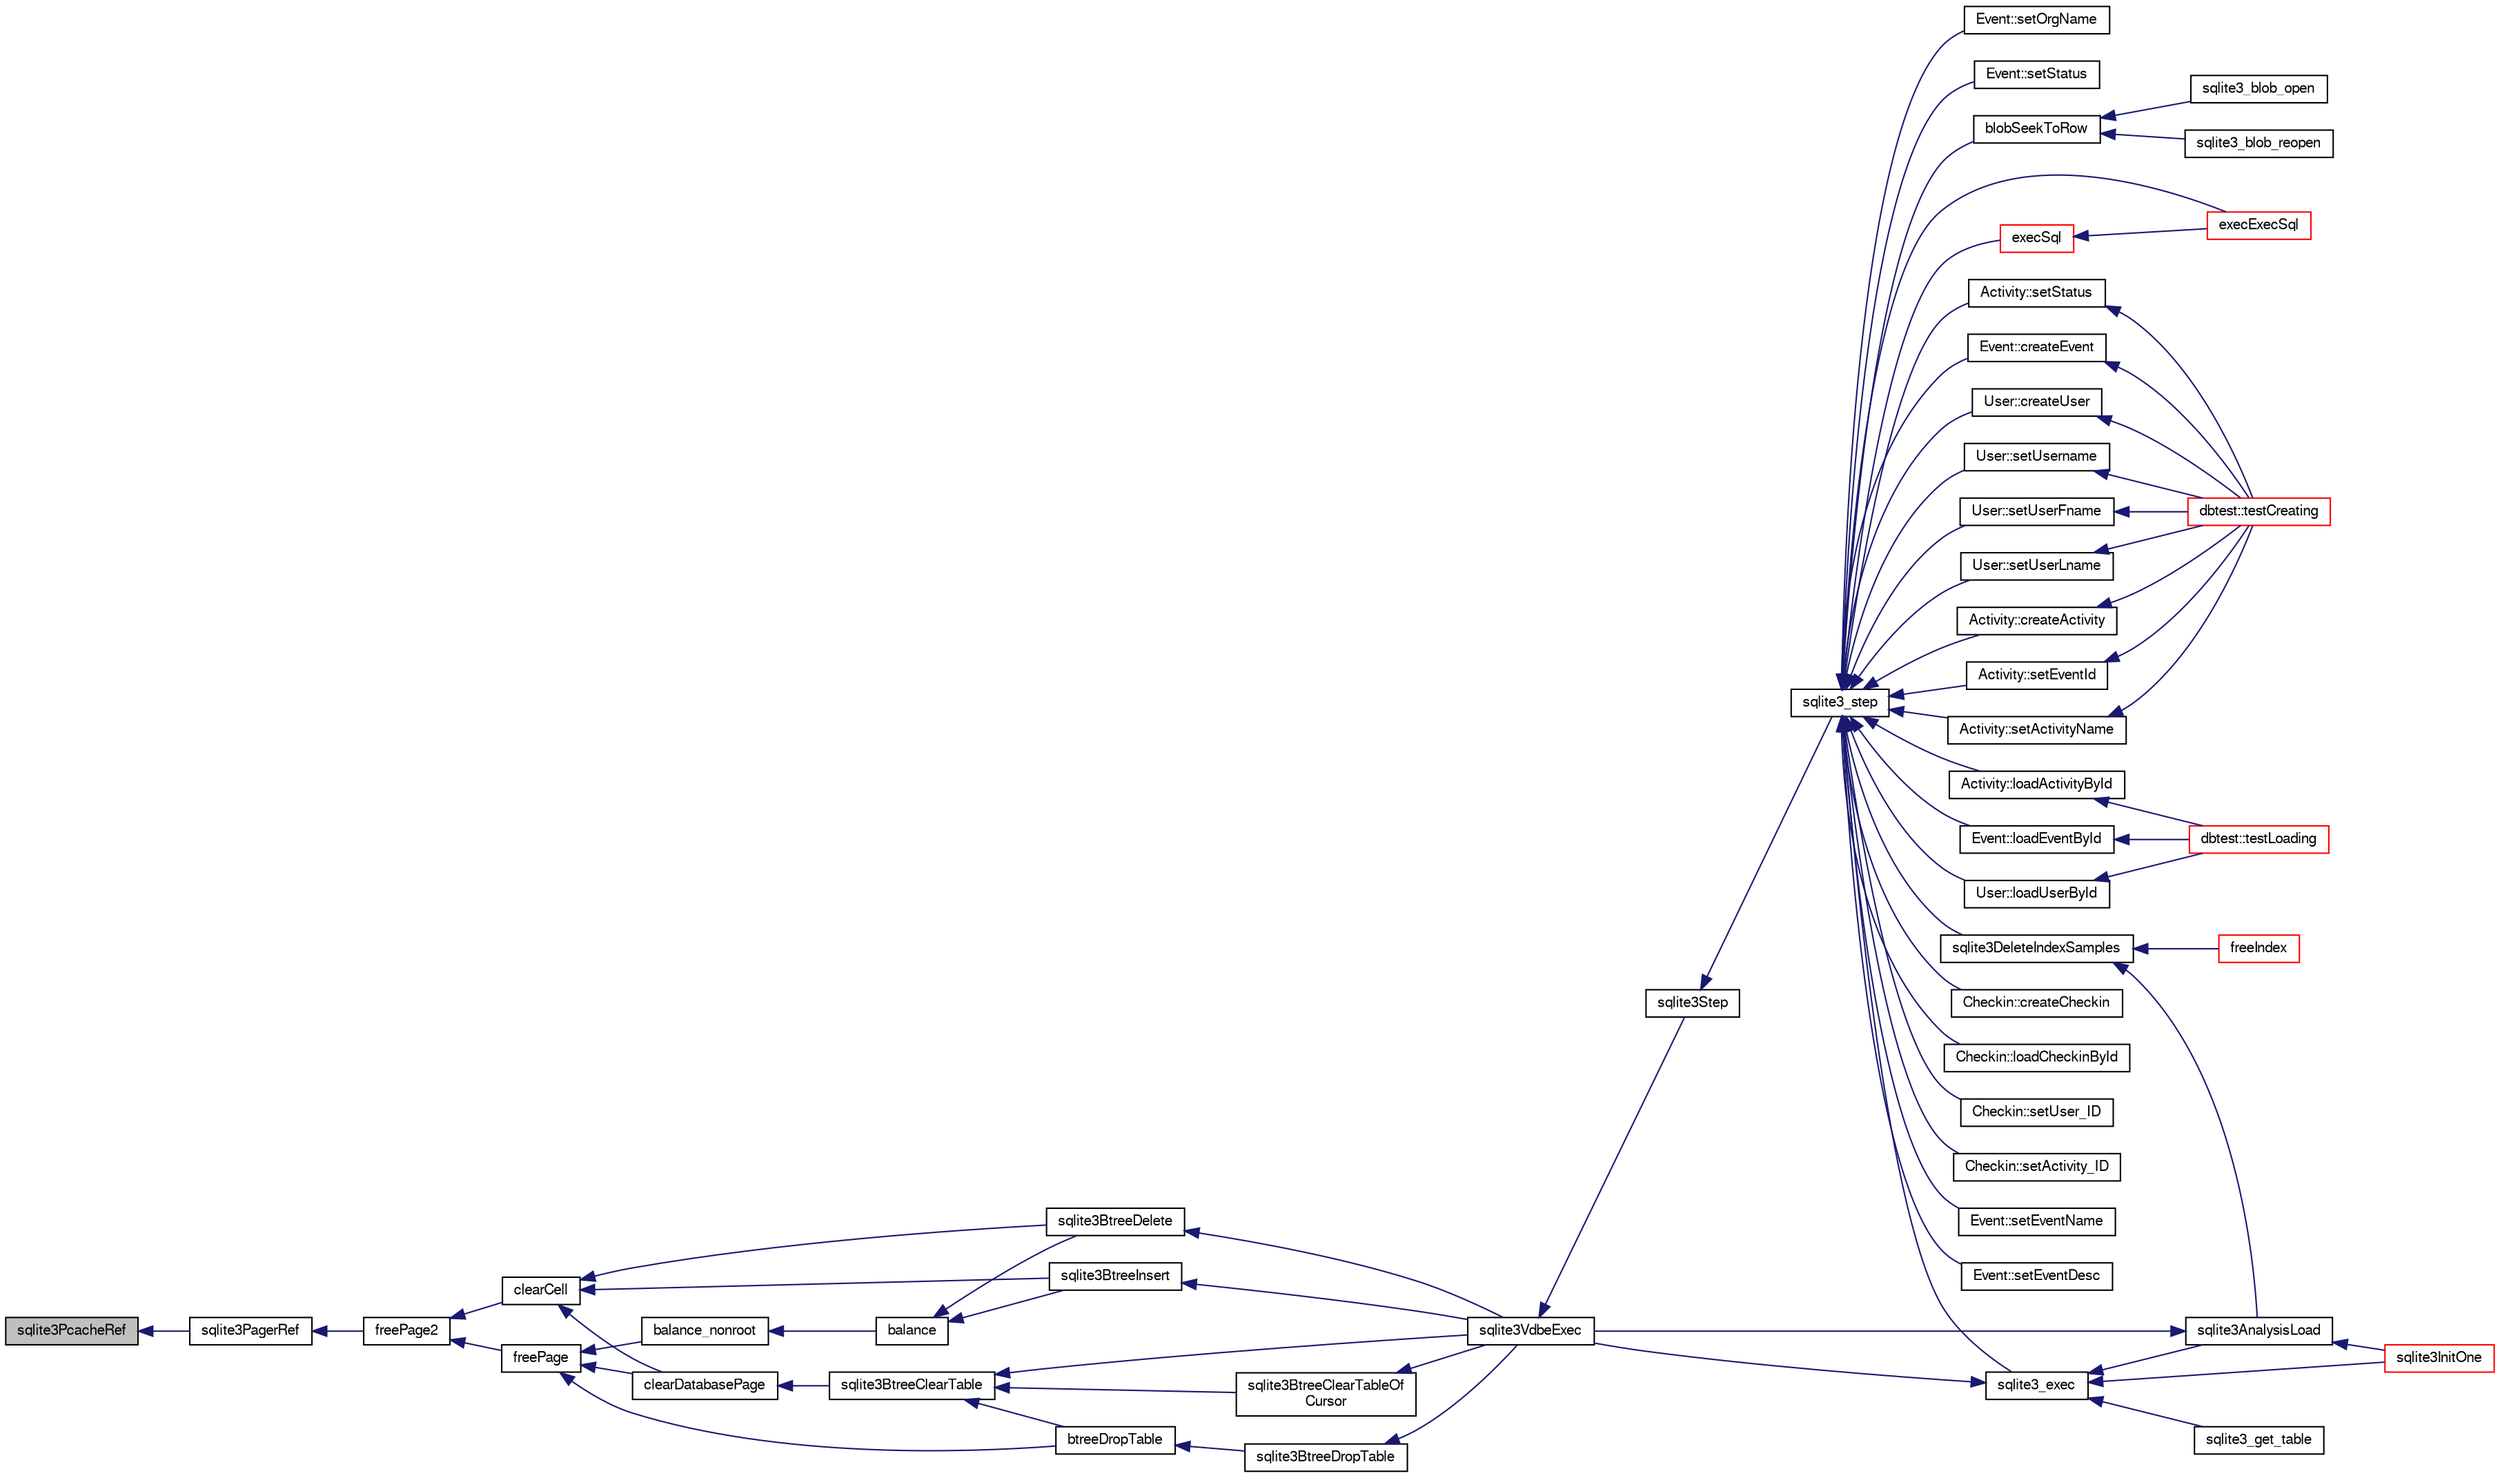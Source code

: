 digraph "sqlite3PcacheRef"
{
  edge [fontname="FreeSans",fontsize="10",labelfontname="FreeSans",labelfontsize="10"];
  node [fontname="FreeSans",fontsize="10",shape=record];
  rankdir="LR";
  Node656922 [label="sqlite3PcacheRef",height=0.2,width=0.4,color="black", fillcolor="grey75", style="filled", fontcolor="black"];
  Node656922 -> Node656923 [dir="back",color="midnightblue",fontsize="10",style="solid",fontname="FreeSans"];
  Node656923 [label="sqlite3PagerRef",height=0.2,width=0.4,color="black", fillcolor="white", style="filled",URL="$sqlite3_8c.html#a7be91204280374e8f7132f371b4439ab"];
  Node656923 -> Node656924 [dir="back",color="midnightblue",fontsize="10",style="solid",fontname="FreeSans"];
  Node656924 [label="freePage2",height=0.2,width=0.4,color="black", fillcolor="white", style="filled",URL="$sqlite3_8c.html#a625a2c2bdaf95cdb3a7cb945201f7efb"];
  Node656924 -> Node656925 [dir="back",color="midnightblue",fontsize="10",style="solid",fontname="FreeSans"];
  Node656925 [label="freePage",height=0.2,width=0.4,color="black", fillcolor="white", style="filled",URL="$sqlite3_8c.html#ad98f5006fdec390948dd2966cf0cf12f"];
  Node656925 -> Node656926 [dir="back",color="midnightblue",fontsize="10",style="solid",fontname="FreeSans"];
  Node656926 [label="balance_nonroot",height=0.2,width=0.4,color="black", fillcolor="white", style="filled",URL="$sqlite3_8c.html#a513ba5c0beb3462a4b60064469f1539d"];
  Node656926 -> Node656927 [dir="back",color="midnightblue",fontsize="10",style="solid",fontname="FreeSans"];
  Node656927 [label="balance",height=0.2,width=0.4,color="black", fillcolor="white", style="filled",URL="$sqlite3_8c.html#a173f7c872fb68ccd3a20440d640b66c7"];
  Node656927 -> Node656928 [dir="back",color="midnightblue",fontsize="10",style="solid",fontname="FreeSans"];
  Node656928 [label="sqlite3BtreeInsert",height=0.2,width=0.4,color="black", fillcolor="white", style="filled",URL="$sqlite3_8c.html#aa6c6b68ed28d38984e5fa329794d7f02"];
  Node656928 -> Node656929 [dir="back",color="midnightblue",fontsize="10",style="solid",fontname="FreeSans"];
  Node656929 [label="sqlite3VdbeExec",height=0.2,width=0.4,color="black", fillcolor="white", style="filled",URL="$sqlite3_8c.html#a8ce40a614bdc56719c4d642b1e4dfb21"];
  Node656929 -> Node656930 [dir="back",color="midnightblue",fontsize="10",style="solid",fontname="FreeSans"];
  Node656930 [label="sqlite3Step",height=0.2,width=0.4,color="black", fillcolor="white", style="filled",URL="$sqlite3_8c.html#a3f2872e873e2758a4beedad1d5113554"];
  Node656930 -> Node656931 [dir="back",color="midnightblue",fontsize="10",style="solid",fontname="FreeSans"];
  Node656931 [label="sqlite3_step",height=0.2,width=0.4,color="black", fillcolor="white", style="filled",URL="$sqlite3_8h.html#ac1e491ce36b7471eb28387f7d3c74334"];
  Node656931 -> Node656932 [dir="back",color="midnightblue",fontsize="10",style="solid",fontname="FreeSans"];
  Node656932 [label="Activity::createActivity",height=0.2,width=0.4,color="black", fillcolor="white", style="filled",URL="$classActivity.html#a813cc5e52c14ab49b39014c134e3425b"];
  Node656932 -> Node656933 [dir="back",color="midnightblue",fontsize="10",style="solid",fontname="FreeSans"];
  Node656933 [label="dbtest::testCreating",height=0.2,width=0.4,color="red", fillcolor="white", style="filled",URL="$classdbtest.html#a8193e88a7df657069c8a6bd09c8243b7"];
  Node656931 -> Node656935 [dir="back",color="midnightblue",fontsize="10",style="solid",fontname="FreeSans"];
  Node656935 [label="Activity::loadActivityById",height=0.2,width=0.4,color="black", fillcolor="white", style="filled",URL="$classActivity.html#abe4ffb4f08a47212ebf9013259d9e7fd"];
  Node656935 -> Node656936 [dir="back",color="midnightblue",fontsize="10",style="solid",fontname="FreeSans"];
  Node656936 [label="dbtest::testLoading",height=0.2,width=0.4,color="red", fillcolor="white", style="filled",URL="$classdbtest.html#a6f98d82a2c8e2b9040848763504ddae1"];
  Node656931 -> Node656937 [dir="back",color="midnightblue",fontsize="10",style="solid",fontname="FreeSans"];
  Node656937 [label="Activity::setEventId",height=0.2,width=0.4,color="black", fillcolor="white", style="filled",URL="$classActivity.html#adb1d0fd0d08f473e068f0a4086bfa9ca"];
  Node656937 -> Node656933 [dir="back",color="midnightblue",fontsize="10",style="solid",fontname="FreeSans"];
  Node656931 -> Node656938 [dir="back",color="midnightblue",fontsize="10",style="solid",fontname="FreeSans"];
  Node656938 [label="Activity::setActivityName",height=0.2,width=0.4,color="black", fillcolor="white", style="filled",URL="$classActivity.html#a62dc3737b33915a36086f9dd26d16a81"];
  Node656938 -> Node656933 [dir="back",color="midnightblue",fontsize="10",style="solid",fontname="FreeSans"];
  Node656931 -> Node656939 [dir="back",color="midnightblue",fontsize="10",style="solid",fontname="FreeSans"];
  Node656939 [label="Activity::setStatus",height=0.2,width=0.4,color="black", fillcolor="white", style="filled",URL="$classActivity.html#af618135a7738f4d2a7ee147a8ef912ea"];
  Node656939 -> Node656933 [dir="back",color="midnightblue",fontsize="10",style="solid",fontname="FreeSans"];
  Node656931 -> Node656940 [dir="back",color="midnightblue",fontsize="10",style="solid",fontname="FreeSans"];
  Node656940 [label="Checkin::createCheckin",height=0.2,width=0.4,color="black", fillcolor="white", style="filled",URL="$classCheckin.html#a4e40acdf7fff0e607f6de4f24f3a163c"];
  Node656931 -> Node656941 [dir="back",color="midnightblue",fontsize="10",style="solid",fontname="FreeSans"];
  Node656941 [label="Checkin::loadCheckinById",height=0.2,width=0.4,color="black", fillcolor="white", style="filled",URL="$classCheckin.html#a3461f70ea6c68475225f2a07f78a21e0"];
  Node656931 -> Node656942 [dir="back",color="midnightblue",fontsize="10",style="solid",fontname="FreeSans"];
  Node656942 [label="Checkin::setUser_ID",height=0.2,width=0.4,color="black", fillcolor="white", style="filled",URL="$classCheckin.html#a76ab640f4f912876dbebf183db5359c6"];
  Node656931 -> Node656943 [dir="back",color="midnightblue",fontsize="10",style="solid",fontname="FreeSans"];
  Node656943 [label="Checkin::setActivity_ID",height=0.2,width=0.4,color="black", fillcolor="white", style="filled",URL="$classCheckin.html#ab2ff3ec2604ec73a42af25874a00b232"];
  Node656931 -> Node656944 [dir="back",color="midnightblue",fontsize="10",style="solid",fontname="FreeSans"];
  Node656944 [label="Event::createEvent",height=0.2,width=0.4,color="black", fillcolor="white", style="filled",URL="$classEvent.html#a77adb9f4a46ffb32c2d931f0691f5903"];
  Node656944 -> Node656933 [dir="back",color="midnightblue",fontsize="10",style="solid",fontname="FreeSans"];
  Node656931 -> Node656945 [dir="back",color="midnightblue",fontsize="10",style="solid",fontname="FreeSans"];
  Node656945 [label="Event::loadEventById",height=0.2,width=0.4,color="black", fillcolor="white", style="filled",URL="$classEvent.html#afa66cea33f722dbeecb69cc98fdea055"];
  Node656945 -> Node656936 [dir="back",color="midnightblue",fontsize="10",style="solid",fontname="FreeSans"];
  Node656931 -> Node656946 [dir="back",color="midnightblue",fontsize="10",style="solid",fontname="FreeSans"];
  Node656946 [label="Event::setEventName",height=0.2,width=0.4,color="black", fillcolor="white", style="filled",URL="$classEvent.html#a10596b6ca077df05184e30d62b08729d"];
  Node656931 -> Node656947 [dir="back",color="midnightblue",fontsize="10",style="solid",fontname="FreeSans"];
  Node656947 [label="Event::setEventDesc",height=0.2,width=0.4,color="black", fillcolor="white", style="filled",URL="$classEvent.html#ae36b8377dcae792f1c5c4726024c981b"];
  Node656931 -> Node656948 [dir="back",color="midnightblue",fontsize="10",style="solid",fontname="FreeSans"];
  Node656948 [label="Event::setOrgName",height=0.2,width=0.4,color="black", fillcolor="white", style="filled",URL="$classEvent.html#a19aac0f776bd764563a54977656cf680"];
  Node656931 -> Node656949 [dir="back",color="midnightblue",fontsize="10",style="solid",fontname="FreeSans"];
  Node656949 [label="Event::setStatus",height=0.2,width=0.4,color="black", fillcolor="white", style="filled",URL="$classEvent.html#ab0a6b9285af0f4172eb841e2b80f8972"];
  Node656931 -> Node656950 [dir="back",color="midnightblue",fontsize="10",style="solid",fontname="FreeSans"];
  Node656950 [label="blobSeekToRow",height=0.2,width=0.4,color="black", fillcolor="white", style="filled",URL="$sqlite3_8c.html#afff57e13332b98c8a44a7cebe38962ab"];
  Node656950 -> Node656951 [dir="back",color="midnightblue",fontsize="10",style="solid",fontname="FreeSans"];
  Node656951 [label="sqlite3_blob_open",height=0.2,width=0.4,color="black", fillcolor="white", style="filled",URL="$sqlite3_8h.html#adb8ad839a5bdd62a43785132bc7dd518"];
  Node656950 -> Node656952 [dir="back",color="midnightblue",fontsize="10",style="solid",fontname="FreeSans"];
  Node656952 [label="sqlite3_blob_reopen",height=0.2,width=0.4,color="black", fillcolor="white", style="filled",URL="$sqlite3_8h.html#abc77c24fdc0150138490359a94360f7e"];
  Node656931 -> Node656953 [dir="back",color="midnightblue",fontsize="10",style="solid",fontname="FreeSans"];
  Node656953 [label="sqlite3DeleteIndexSamples",height=0.2,width=0.4,color="black", fillcolor="white", style="filled",URL="$sqlite3_8c.html#aaeda0302fbf61397ec009f65bed047ef"];
  Node656953 -> Node656954 [dir="back",color="midnightblue",fontsize="10",style="solid",fontname="FreeSans"];
  Node656954 [label="sqlite3AnalysisLoad",height=0.2,width=0.4,color="black", fillcolor="white", style="filled",URL="$sqlite3_8c.html#a48a2301c27e1d3d68708b9b8761b5a01"];
  Node656954 -> Node656929 [dir="back",color="midnightblue",fontsize="10",style="solid",fontname="FreeSans"];
  Node656954 -> Node656955 [dir="back",color="midnightblue",fontsize="10",style="solid",fontname="FreeSans"];
  Node656955 [label="sqlite3InitOne",height=0.2,width=0.4,color="red", fillcolor="white", style="filled",URL="$sqlite3_8c.html#ac4318b25df65269906b0379251fe9b85"];
  Node656953 -> Node657056 [dir="back",color="midnightblue",fontsize="10",style="solid",fontname="FreeSans"];
  Node657056 [label="freeIndex",height=0.2,width=0.4,color="red", fillcolor="white", style="filled",URL="$sqlite3_8c.html#a00907c99c18d5bcb9d0b38c077146c31"];
  Node656931 -> Node657122 [dir="back",color="midnightblue",fontsize="10",style="solid",fontname="FreeSans"];
  Node657122 [label="sqlite3_exec",height=0.2,width=0.4,color="black", fillcolor="white", style="filled",URL="$sqlite3_8h.html#a97487ec8150e0bcc8fa392ab8f0e24db"];
  Node657122 -> Node656929 [dir="back",color="midnightblue",fontsize="10",style="solid",fontname="FreeSans"];
  Node657122 -> Node656954 [dir="back",color="midnightblue",fontsize="10",style="solid",fontname="FreeSans"];
  Node657122 -> Node656955 [dir="back",color="midnightblue",fontsize="10",style="solid",fontname="FreeSans"];
  Node657122 -> Node657123 [dir="back",color="midnightblue",fontsize="10",style="solid",fontname="FreeSans"];
  Node657123 [label="sqlite3_get_table",height=0.2,width=0.4,color="black", fillcolor="white", style="filled",URL="$sqlite3_8h.html#a5effeac4e12df57beaa35c5be1f61579"];
  Node656931 -> Node657113 [dir="back",color="midnightblue",fontsize="10",style="solid",fontname="FreeSans"];
  Node657113 [label="execSql",height=0.2,width=0.4,color="red", fillcolor="white", style="filled",URL="$sqlite3_8c.html#a7d16651b98a110662f4c265eff0246cb"];
  Node657113 -> Node657114 [dir="back",color="midnightblue",fontsize="10",style="solid",fontname="FreeSans"];
  Node657114 [label="execExecSql",height=0.2,width=0.4,color="red", fillcolor="white", style="filled",URL="$sqlite3_8c.html#ac1be09a6c047f21133d16378d301e0d4"];
  Node656931 -> Node657114 [dir="back",color="midnightblue",fontsize="10",style="solid",fontname="FreeSans"];
  Node656931 -> Node657116 [dir="back",color="midnightblue",fontsize="10",style="solid",fontname="FreeSans"];
  Node657116 [label="User::createUser",height=0.2,width=0.4,color="black", fillcolor="white", style="filled",URL="$classUser.html#a22ed673939e8cc0a136130b809bba513"];
  Node657116 -> Node656933 [dir="back",color="midnightblue",fontsize="10",style="solid",fontname="FreeSans"];
  Node656931 -> Node657117 [dir="back",color="midnightblue",fontsize="10",style="solid",fontname="FreeSans"];
  Node657117 [label="User::loadUserById",height=0.2,width=0.4,color="black", fillcolor="white", style="filled",URL="$classUser.html#a863377665b7fb83c5547dcf9727f5092"];
  Node657117 -> Node656936 [dir="back",color="midnightblue",fontsize="10",style="solid",fontname="FreeSans"];
  Node656931 -> Node657118 [dir="back",color="midnightblue",fontsize="10",style="solid",fontname="FreeSans"];
  Node657118 [label="User::setUsername",height=0.2,width=0.4,color="black", fillcolor="white", style="filled",URL="$classUser.html#aa0497022a136cb78de785b0a39ae60b1"];
  Node657118 -> Node656933 [dir="back",color="midnightblue",fontsize="10",style="solid",fontname="FreeSans"];
  Node656931 -> Node657119 [dir="back",color="midnightblue",fontsize="10",style="solid",fontname="FreeSans"];
  Node657119 [label="User::setUserFname",height=0.2,width=0.4,color="black", fillcolor="white", style="filled",URL="$classUser.html#a72657eb55cd0ca437b4841a43f19912f"];
  Node657119 -> Node656933 [dir="back",color="midnightblue",fontsize="10",style="solid",fontname="FreeSans"];
  Node656931 -> Node657120 [dir="back",color="midnightblue",fontsize="10",style="solid",fontname="FreeSans"];
  Node657120 [label="User::setUserLname",height=0.2,width=0.4,color="black", fillcolor="white", style="filled",URL="$classUser.html#aa25973387e5afe1aa6f60dd6545e33b5"];
  Node657120 -> Node656933 [dir="back",color="midnightblue",fontsize="10",style="solid",fontname="FreeSans"];
  Node656927 -> Node657190 [dir="back",color="midnightblue",fontsize="10",style="solid",fontname="FreeSans"];
  Node657190 [label="sqlite3BtreeDelete",height=0.2,width=0.4,color="black", fillcolor="white", style="filled",URL="$sqlite3_8c.html#a65c40cd7ec987dbd25392a180f388fe7"];
  Node657190 -> Node656929 [dir="back",color="midnightblue",fontsize="10",style="solid",fontname="FreeSans"];
  Node656925 -> Node657191 [dir="back",color="midnightblue",fontsize="10",style="solid",fontname="FreeSans"];
  Node657191 [label="clearDatabasePage",height=0.2,width=0.4,color="black", fillcolor="white", style="filled",URL="$sqlite3_8c.html#aecc3046a56feeeabd3ca93c0685e35d5"];
  Node657191 -> Node657192 [dir="back",color="midnightblue",fontsize="10",style="solid",fontname="FreeSans"];
  Node657192 [label="sqlite3BtreeClearTable",height=0.2,width=0.4,color="black", fillcolor="white", style="filled",URL="$sqlite3_8c.html#ac2fcbee7dcc155d776ecf9d5151f3872"];
  Node657192 -> Node657193 [dir="back",color="midnightblue",fontsize="10",style="solid",fontname="FreeSans"];
  Node657193 [label="sqlite3BtreeClearTableOf\lCursor",height=0.2,width=0.4,color="black", fillcolor="white", style="filled",URL="$sqlite3_8c.html#a31f4ef273f0625b74b993177f5903454"];
  Node657193 -> Node656929 [dir="back",color="midnightblue",fontsize="10",style="solid",fontname="FreeSans"];
  Node657192 -> Node657194 [dir="back",color="midnightblue",fontsize="10",style="solid",fontname="FreeSans"];
  Node657194 [label="btreeDropTable",height=0.2,width=0.4,color="black", fillcolor="white", style="filled",URL="$sqlite3_8c.html#abba4061ea34842db278e91f537d2c2ff"];
  Node657194 -> Node657195 [dir="back",color="midnightblue",fontsize="10",style="solid",fontname="FreeSans"];
  Node657195 [label="sqlite3BtreeDropTable",height=0.2,width=0.4,color="black", fillcolor="white", style="filled",URL="$sqlite3_8c.html#a7b9a218bc08d8acfc94b74ea5c47eaa8"];
  Node657195 -> Node656929 [dir="back",color="midnightblue",fontsize="10",style="solid",fontname="FreeSans"];
  Node657192 -> Node656929 [dir="back",color="midnightblue",fontsize="10",style="solid",fontname="FreeSans"];
  Node656925 -> Node657194 [dir="back",color="midnightblue",fontsize="10",style="solid",fontname="FreeSans"];
  Node656924 -> Node657196 [dir="back",color="midnightblue",fontsize="10",style="solid",fontname="FreeSans"];
  Node657196 [label="clearCell",height=0.2,width=0.4,color="black", fillcolor="white", style="filled",URL="$sqlite3_8c.html#acde9692b1b53b7e35fa3ee62c01a0341"];
  Node657196 -> Node656928 [dir="back",color="midnightblue",fontsize="10",style="solid",fontname="FreeSans"];
  Node657196 -> Node657190 [dir="back",color="midnightblue",fontsize="10",style="solid",fontname="FreeSans"];
  Node657196 -> Node657191 [dir="back",color="midnightblue",fontsize="10",style="solid",fontname="FreeSans"];
}
